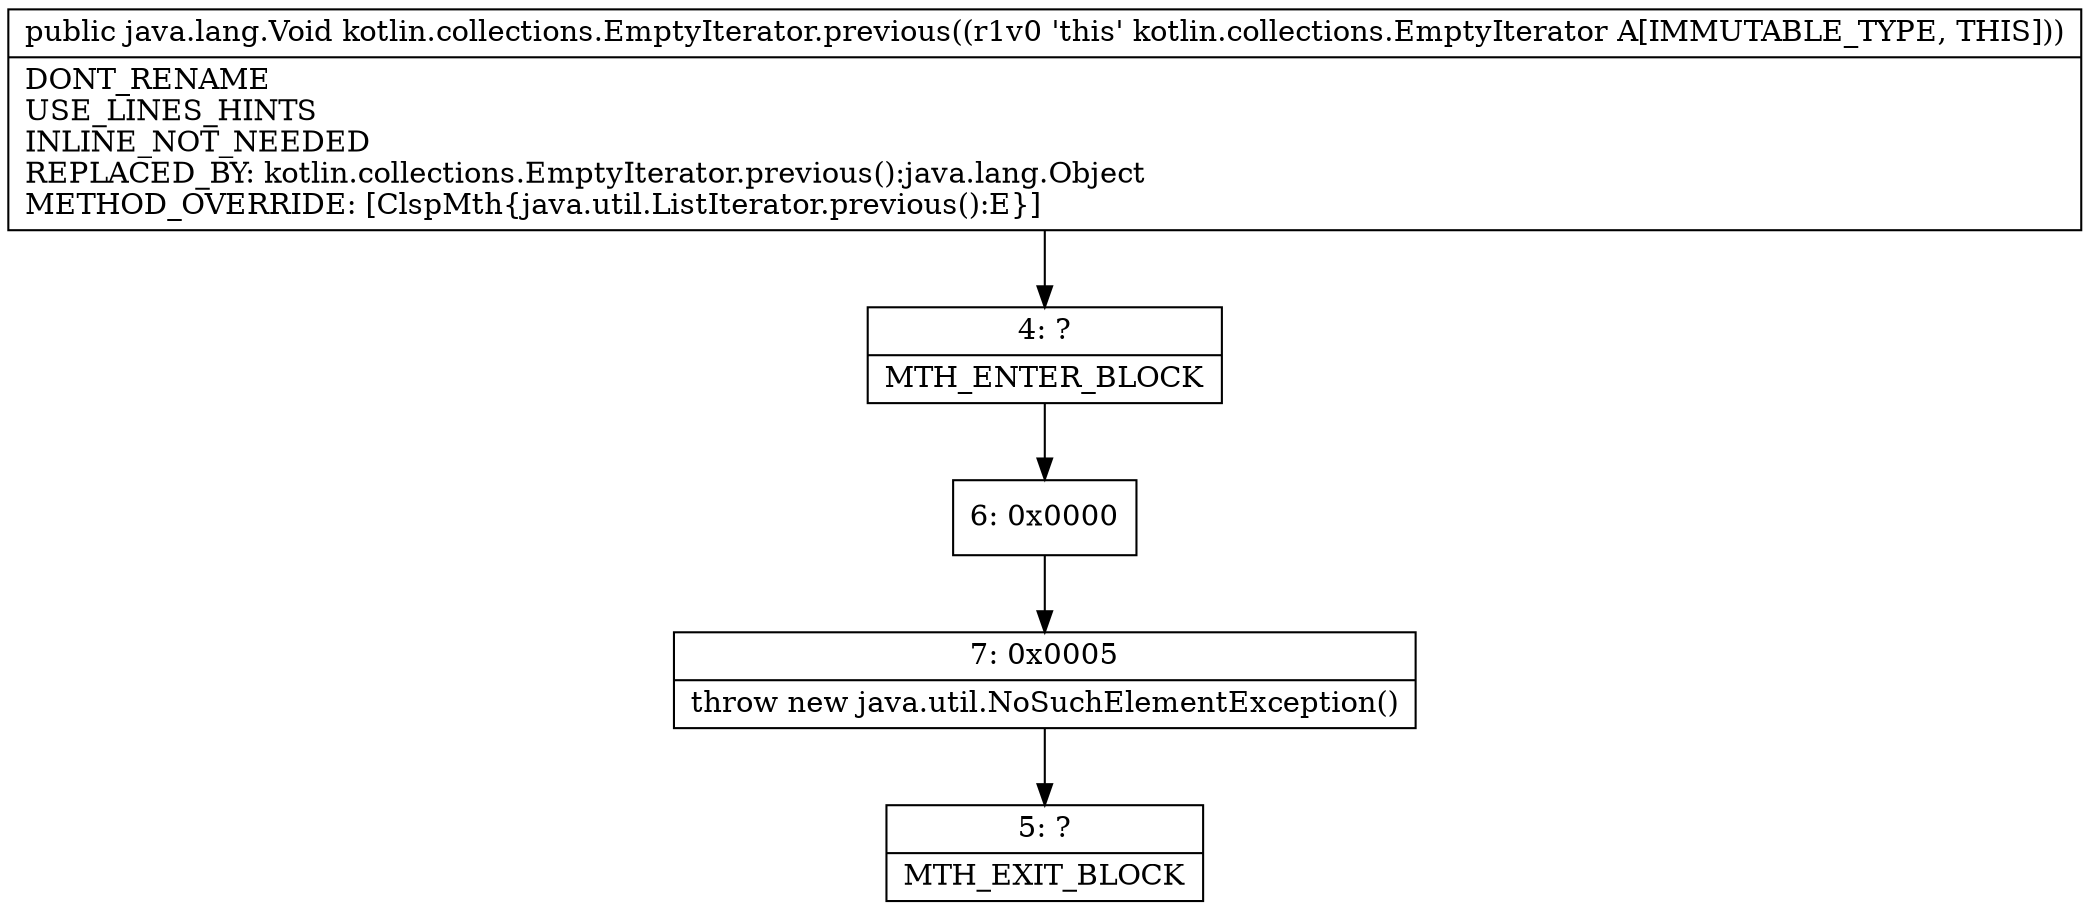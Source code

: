 digraph "CFG forkotlin.collections.EmptyIterator.previous()Ljava\/lang\/Void;" {
Node_4 [shape=record,label="{4\:\ ?|MTH_ENTER_BLOCK\l}"];
Node_6 [shape=record,label="{6\:\ 0x0000}"];
Node_7 [shape=record,label="{7\:\ 0x0005|throw new java.util.NoSuchElementException()\l}"];
Node_5 [shape=record,label="{5\:\ ?|MTH_EXIT_BLOCK\l}"];
MethodNode[shape=record,label="{public java.lang.Void kotlin.collections.EmptyIterator.previous((r1v0 'this' kotlin.collections.EmptyIterator A[IMMUTABLE_TYPE, THIS]))  | DONT_RENAME\lUSE_LINES_HINTS\lINLINE_NOT_NEEDED\lREPLACED_BY: kotlin.collections.EmptyIterator.previous():java.lang.Object\lMETHOD_OVERRIDE: [ClspMth\{java.util.ListIterator.previous():E\}]\l}"];
MethodNode -> Node_4;Node_4 -> Node_6;
Node_6 -> Node_7;
Node_7 -> Node_5;
}

